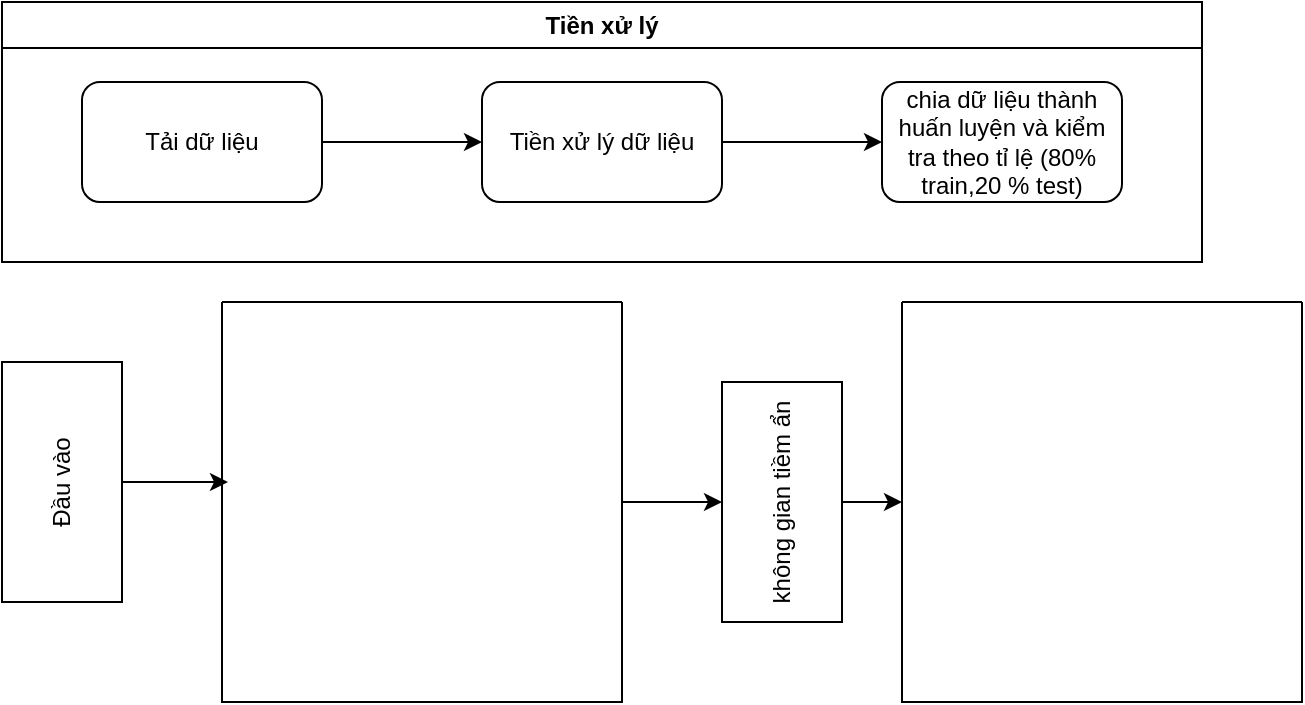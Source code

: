 <mxfile version="24.8.6">
  <diagram name="Page-1" id="qxkXZ0rr2d78JF3-JwTM">
    <mxGraphModel dx="954" dy="639" grid="1" gridSize="10" guides="1" tooltips="1" connect="1" arrows="1" fold="1" page="1" pageScale="1" pageWidth="850" pageHeight="1100" math="0" shadow="0">
      <root>
        <mxCell id="0" />
        <mxCell id="1" parent="0" />
        <mxCell id="kazjJs_lLb-KhP4UtWPe-2" value="" style="edgeStyle=orthogonalEdgeStyle;rounded=0;orthogonalLoop=1;jettySize=auto;html=1;" edge="1" parent="1" source="kazjJs_lLb-KhP4UtWPe-3" target="kazjJs_lLb-KhP4UtWPe-5">
          <mxGeometry relative="1" as="geometry" />
        </mxCell>
        <mxCell id="kazjJs_lLb-KhP4UtWPe-3" value="Tải dữ liệu" style="rounded=1;whiteSpace=wrap;html=1;" vertex="1" parent="1">
          <mxGeometry x="40" y="40" width="120" height="60" as="geometry" />
        </mxCell>
        <mxCell id="kazjJs_lLb-KhP4UtWPe-4" value="" style="edgeStyle=orthogonalEdgeStyle;rounded=0;orthogonalLoop=1;jettySize=auto;html=1;" edge="1" parent="1" source="kazjJs_lLb-KhP4UtWPe-5" target="kazjJs_lLb-KhP4UtWPe-6">
          <mxGeometry relative="1" as="geometry" />
        </mxCell>
        <mxCell id="kazjJs_lLb-KhP4UtWPe-5" value="Tiền xử lý dữ liệu" style="rounded=1;whiteSpace=wrap;html=1;" vertex="1" parent="1">
          <mxGeometry x="240" y="40" width="120" height="60" as="geometry" />
        </mxCell>
        <mxCell id="kazjJs_lLb-KhP4UtWPe-6" value="chia dữ liệu thành huấn luyện và kiểm tra theo tỉ lệ (80% train,20 % test)" style="rounded=1;whiteSpace=wrap;html=1;" vertex="1" parent="1">
          <mxGeometry x="440" y="40" width="120" height="60" as="geometry" />
        </mxCell>
        <mxCell id="kazjJs_lLb-KhP4UtWPe-7" value="Tiền xử lý" style="swimlane;whiteSpace=wrap;html=1;" vertex="1" parent="1">
          <mxGeometry width="600" height="130" as="geometry" />
        </mxCell>
        <mxCell id="kazjJs_lLb-KhP4UtWPe-8" value="Đầu vào" style="rounded=0;whiteSpace=wrap;html=1;rotation=-90;" vertex="1" parent="1">
          <mxGeometry x="-30" y="210" width="120" height="60" as="geometry" />
        </mxCell>
        <mxCell id="kazjJs_lLb-KhP4UtWPe-12" style="edgeStyle=orthogonalEdgeStyle;rounded=0;orthogonalLoop=1;jettySize=auto;html=1;entryX=0.5;entryY=0;entryDx=0;entryDy=0;" edge="1" parent="1" source="kazjJs_lLb-KhP4UtWPe-9" target="kazjJs_lLb-KhP4UtWPe-11">
          <mxGeometry relative="1" as="geometry" />
        </mxCell>
        <mxCell id="kazjJs_lLb-KhP4UtWPe-9" value="" style="swimlane;startSize=0;" vertex="1" parent="1">
          <mxGeometry x="110" y="150" width="200" height="200" as="geometry" />
        </mxCell>
        <mxCell id="kazjJs_lLb-KhP4UtWPe-10" style="edgeStyle=orthogonalEdgeStyle;rounded=0;orthogonalLoop=1;jettySize=auto;html=1;entryX=0.015;entryY=0.45;entryDx=0;entryDy=0;entryPerimeter=0;" edge="1" parent="1" source="kazjJs_lLb-KhP4UtWPe-8" target="kazjJs_lLb-KhP4UtWPe-9">
          <mxGeometry relative="1" as="geometry" />
        </mxCell>
        <mxCell id="kazjJs_lLb-KhP4UtWPe-14" style="edgeStyle=orthogonalEdgeStyle;rounded=0;orthogonalLoop=1;jettySize=auto;html=1;entryX=0;entryY=0.5;entryDx=0;entryDy=0;" edge="1" parent="1" source="kazjJs_lLb-KhP4UtWPe-11" target="kazjJs_lLb-KhP4UtWPe-13">
          <mxGeometry relative="1" as="geometry" />
        </mxCell>
        <mxCell id="kazjJs_lLb-KhP4UtWPe-11" value="không gian tiềm ẩn" style="rounded=0;whiteSpace=wrap;html=1;rotation=-90;" vertex="1" parent="1">
          <mxGeometry x="330" y="220" width="120" height="60" as="geometry" />
        </mxCell>
        <mxCell id="kazjJs_lLb-KhP4UtWPe-13" value="" style="swimlane;startSize=0;" vertex="1" parent="1">
          <mxGeometry x="450" y="150" width="200" height="200" as="geometry" />
        </mxCell>
      </root>
    </mxGraphModel>
  </diagram>
</mxfile>
